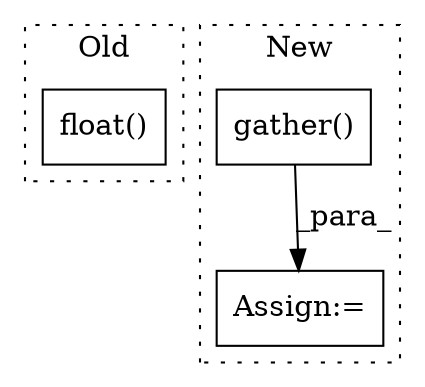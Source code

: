 digraph G {
subgraph cluster0 {
1 [label="float()" a="75" s="9380" l="17" shape="box"];
label = "Old";
style="dotted";
}
subgraph cluster1 {
2 [label="gather()" a="75" s="11579,11652" l="20,1" shape="box"];
3 [label="Assign:=" a="68" s="11765" l="4" shape="box"];
label = "New";
style="dotted";
}
2 -> 3 [label="_para_"];
}